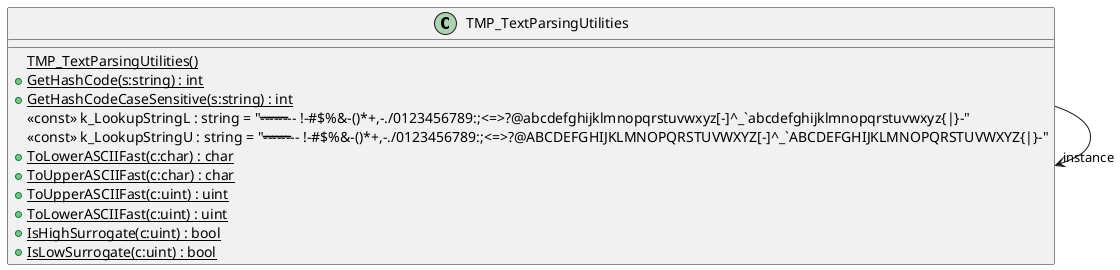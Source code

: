 @startuml
class TMP_TextParsingUtilities {
    {static} TMP_TextParsingUtilities()
    + {static} GetHashCode(s:string) : int
    + {static} GetHashCodeCaseSensitive(s:string) : int
    <<const>> k_LookupStringL : string = "-------------------------------- !-#$%&-()*+,-./0123456789:;<=>?@abcdefghijklmnopqrstuvwxyz[-]^_`abcdefghijklmnopqrstuvwxyz{|}~-"
    <<const>> k_LookupStringU : string = "-------------------------------- !-#$%&-()*+,-./0123456789:;<=>?@ABCDEFGHIJKLMNOPQRSTUVWXYZ[-]^_`ABCDEFGHIJKLMNOPQRSTUVWXYZ{|}~-"
    + {static} ToLowerASCIIFast(c:char) : char
    + {static} ToUpperASCIIFast(c:char) : char
    + {static} ToUpperASCIIFast(c:uint) : uint
    + {static} ToLowerASCIIFast(c:uint) : uint
    + {static} IsHighSurrogate(c:uint) : bool
    + {static} IsLowSurrogate(c:uint) : bool
}
TMP_TextParsingUtilities --> "instance" TMP_TextParsingUtilities
@enduml
